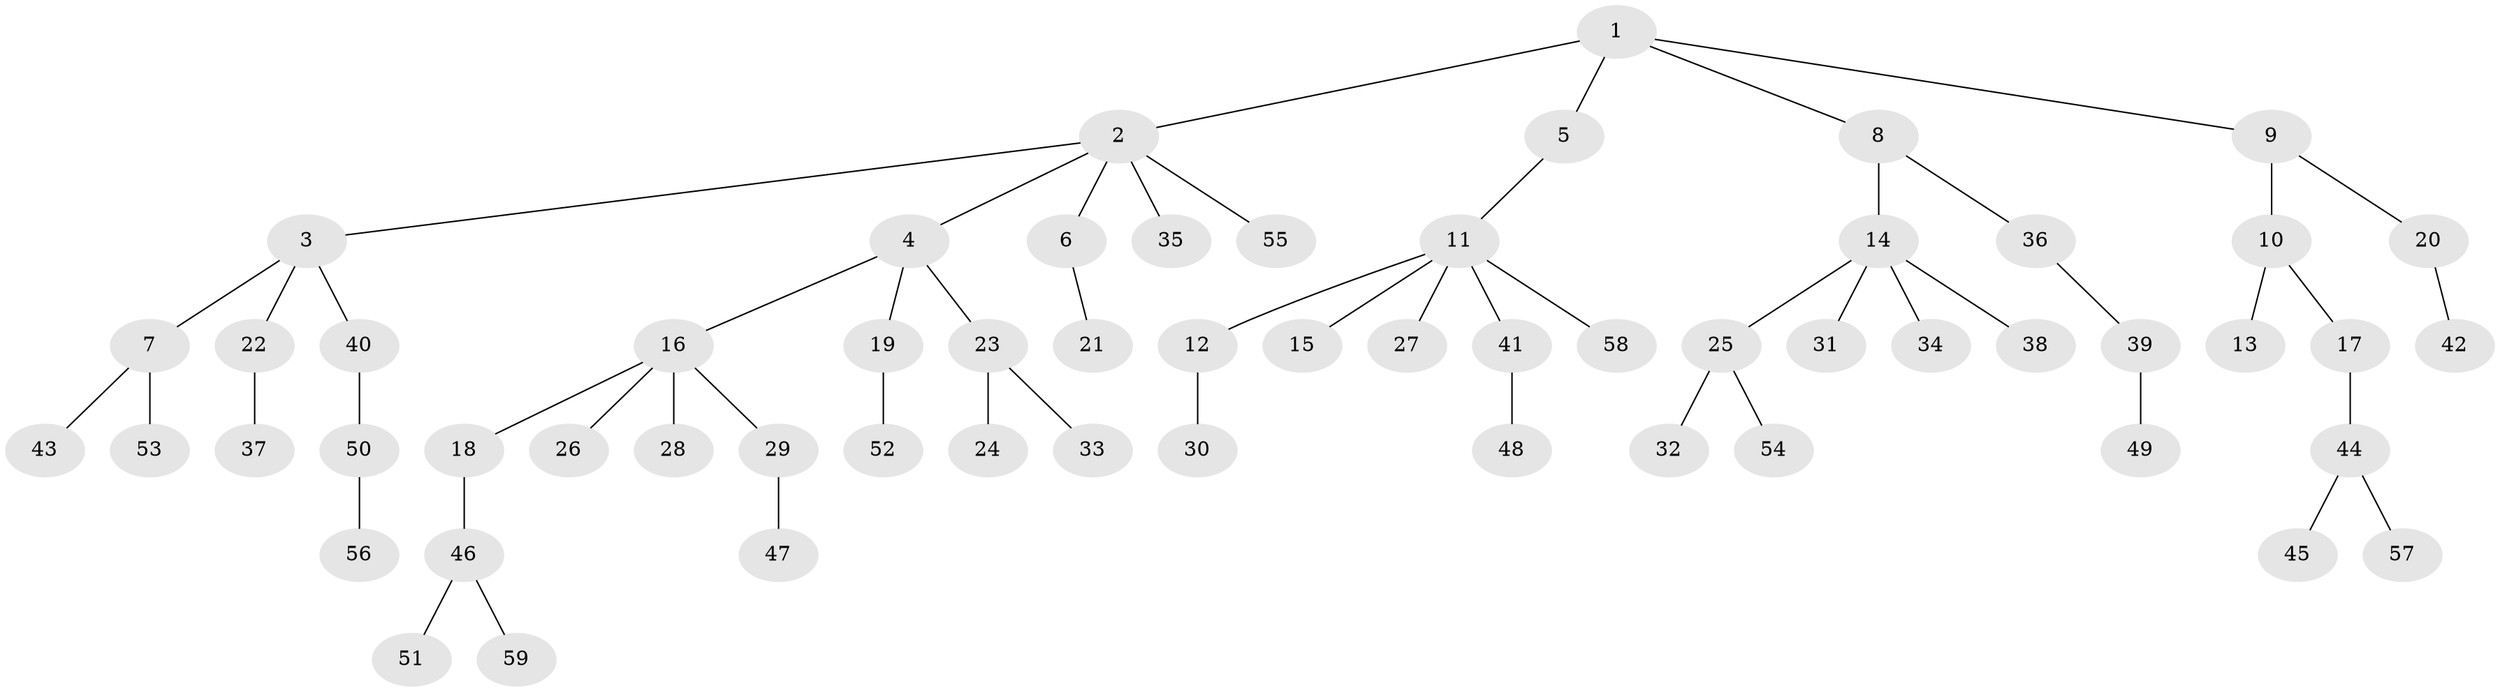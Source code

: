 // coarse degree distribution, {4: 0.13513513513513514, 5: 0.02702702702702703, 2: 0.2702702702702703, 1: 0.4864864864864865, 3: 0.08108108108108109}
// Generated by graph-tools (version 1.1) at 2025/51/03/04/25 22:51:44]
// undirected, 59 vertices, 58 edges
graph export_dot {
  node [color=gray90,style=filled];
  1;
  2;
  3;
  4;
  5;
  6;
  7;
  8;
  9;
  10;
  11;
  12;
  13;
  14;
  15;
  16;
  17;
  18;
  19;
  20;
  21;
  22;
  23;
  24;
  25;
  26;
  27;
  28;
  29;
  30;
  31;
  32;
  33;
  34;
  35;
  36;
  37;
  38;
  39;
  40;
  41;
  42;
  43;
  44;
  45;
  46;
  47;
  48;
  49;
  50;
  51;
  52;
  53;
  54;
  55;
  56;
  57;
  58;
  59;
  1 -- 2;
  1 -- 5;
  1 -- 8;
  1 -- 9;
  2 -- 3;
  2 -- 4;
  2 -- 6;
  2 -- 35;
  2 -- 55;
  3 -- 7;
  3 -- 22;
  3 -- 40;
  4 -- 16;
  4 -- 19;
  4 -- 23;
  5 -- 11;
  6 -- 21;
  7 -- 43;
  7 -- 53;
  8 -- 14;
  8 -- 36;
  9 -- 10;
  9 -- 20;
  10 -- 13;
  10 -- 17;
  11 -- 12;
  11 -- 15;
  11 -- 27;
  11 -- 41;
  11 -- 58;
  12 -- 30;
  14 -- 25;
  14 -- 31;
  14 -- 34;
  14 -- 38;
  16 -- 18;
  16 -- 26;
  16 -- 28;
  16 -- 29;
  17 -- 44;
  18 -- 46;
  19 -- 52;
  20 -- 42;
  22 -- 37;
  23 -- 24;
  23 -- 33;
  25 -- 32;
  25 -- 54;
  29 -- 47;
  36 -- 39;
  39 -- 49;
  40 -- 50;
  41 -- 48;
  44 -- 45;
  44 -- 57;
  46 -- 51;
  46 -- 59;
  50 -- 56;
}
